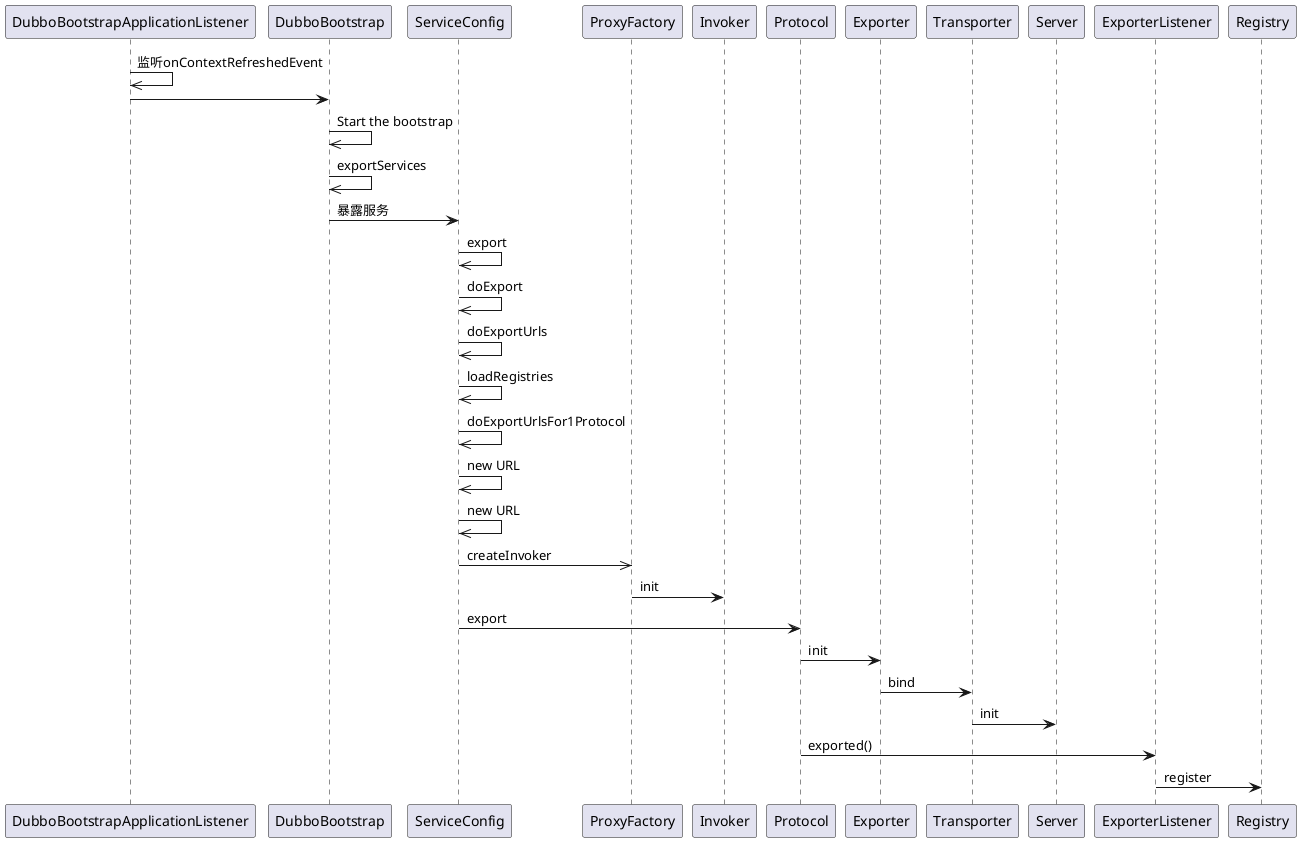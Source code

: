 @startuml
DubboBootstrapApplicationListener ->> DubboBootstrapApplicationListener: 监听onContextRefreshedEvent
DubboBootstrapApplicationListener -> DubboBootstrap
DubboBootstrap  ->> DubboBootstrap: Start the bootstrap
DubboBootstrap  ->> DubboBootstrap: exportServices
DubboBootstrap -> ServiceConfig:暴露服务
ServiceConfig  ->> ServiceConfig: export
ServiceConfig  ->> ServiceConfig: doExport
ServiceConfig  ->> ServiceConfig: doExportUrls
ServiceConfig  ->> ServiceConfig: loadRegistries
ServiceConfig  ->> ServiceConfig: doExportUrlsFor1Protocol
ServiceConfig  ->> ServiceConfig: new URL
ServiceConfig  ->> ServiceConfig: new URL
ServiceConfig  ->> ProxyFactory: createInvoker
ProxyFactory  -> Invoker: init
ServiceConfig  -> Protocol: export
Protocol  -> Exporter: init
Exporter  -> Transporter: bind
Transporter  -> Server: init
Protocol  -> ExporterListener: exported()
ExporterListener  -> Registry: register
@enduml